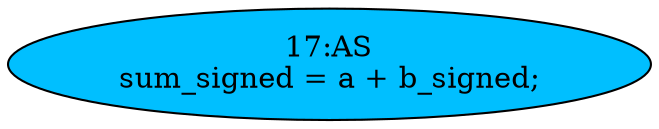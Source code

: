 strict digraph "" {
	node [label="\N"];
	"17:AS"	[ast="<pyverilog.vparser.ast.Assign object at 0x7f305d9c0150>",
		def_var="['sum_signed']",
		fillcolor=deepskyblue,
		label="17:AS
sum_signed = a + b_signed;",
		statements="[]",
		style=filled,
		typ=Assign,
		use_var="['a', 'b_signed']"];
}
